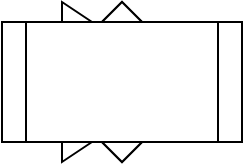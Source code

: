 <mxfile version="14.4.3" type="github">
  <diagram id="A_dzpYA_JPHo5koObFst" name="Page-1">
    <mxGraphModel dx="1210" dy="607" grid="1" gridSize="10" guides="1" tooltips="1" connect="1" arrows="1" fold="1" page="1" pageScale="1" pageWidth="1169" pageHeight="827" math="0" shadow="0">
      <root>
        <mxCell id="0" />
        <mxCell id="1" parent="0" />
        <mxCell id="JMkTqb5gT4Lumtj3xIj--1" value="" style="rounded=0;whiteSpace=wrap;html=1;" vertex="1" parent="1">
          <mxGeometry x="520" y="280" width="120" height="60" as="geometry" />
        </mxCell>
        <mxCell id="JMkTqb5gT4Lumtj3xIj--2" value="" style="triangle;whiteSpace=wrap;html=1;" vertex="1" parent="1">
          <mxGeometry x="550" y="270" width="60" height="80" as="geometry" />
        </mxCell>
        <mxCell id="JMkTqb5gT4Lumtj3xIj--3" value="" style="rhombus;whiteSpace=wrap;html=1;" vertex="1" parent="1">
          <mxGeometry x="540" y="270" width="80" height="80" as="geometry" />
        </mxCell>
        <mxCell id="JMkTqb5gT4Lumtj3xIj--4" value="" style="shape=process;whiteSpace=wrap;html=1;backgroundOutline=1;" vertex="1" parent="1">
          <mxGeometry x="520" y="280" width="120" height="60" as="geometry" />
        </mxCell>
        <mxCell id="JMkTqb5gT4Lumtj3xIj--5" value="" style="shape=process;whiteSpace=wrap;html=1;backgroundOutline=1;" vertex="1" parent="1">
          <mxGeometry x="520" y="280" width="120" height="60" as="geometry" />
        </mxCell>
        <mxCell id="JMkTqb5gT4Lumtj3xIj--6" value="" style="rhombus;whiteSpace=wrap;html=1;" vertex="1" parent="1">
          <mxGeometry x="540" y="270" width="80" height="80" as="geometry" />
        </mxCell>
        <mxCell id="JMkTqb5gT4Lumtj3xIj--7" value="" style="shape=process;whiteSpace=wrap;html=1;backgroundOutline=1;" vertex="1" parent="1">
          <mxGeometry x="520" y="280" width="120" height="60" as="geometry" />
        </mxCell>
      </root>
    </mxGraphModel>
  </diagram>
</mxfile>
